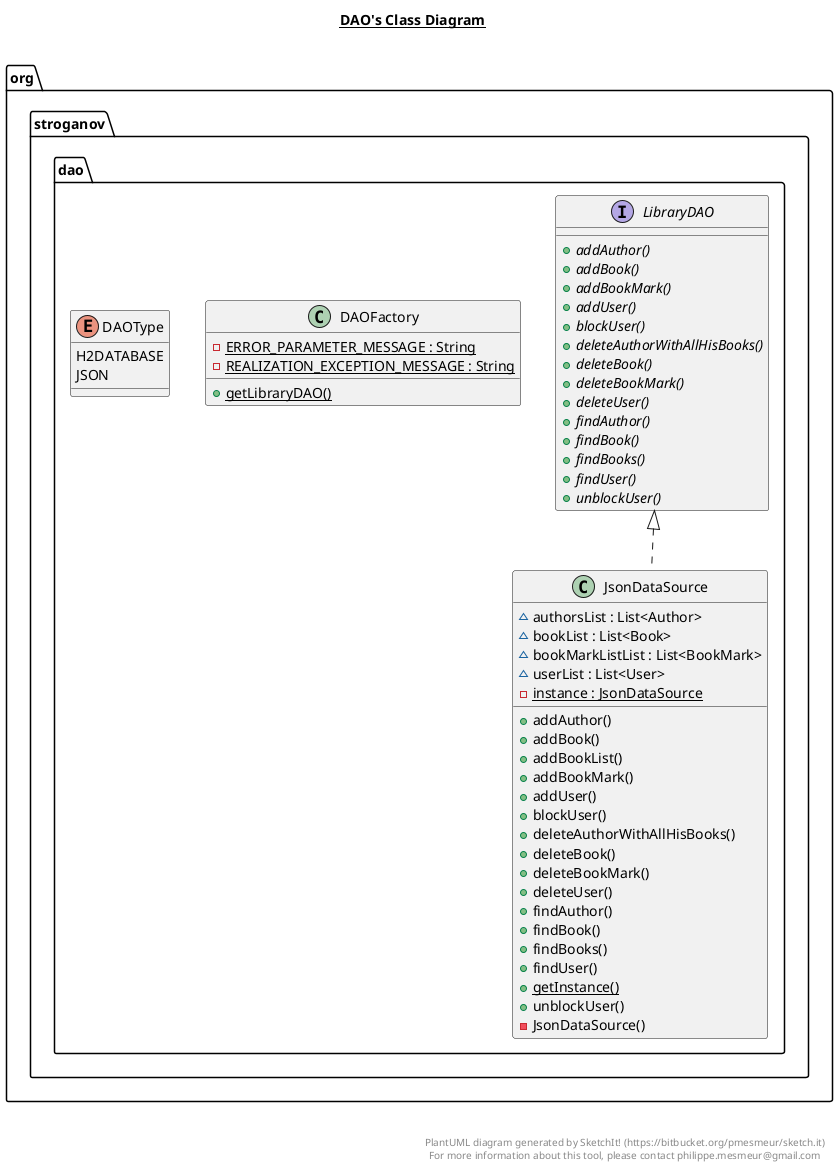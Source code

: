 @startuml

title __DAO's Class Diagram__\n

  namespace org.stroganov {
    namespace dao {
      class org.stroganov.dao.DAOFactory {
          {static} - ERROR_PARAMETER_MESSAGE : String
          {static} - REALIZATION_EXCEPTION_MESSAGE : String
          {static} + getLibraryDAO()
      }
    }
  }
  

  namespace org.stroganov {
    namespace dao {
      enum DAOType {
        H2DATABASE
        JSON
      }
    }
  }
  

  namespace org.stroganov {
    namespace dao {
      class org.stroganov.dao.JsonDataSource {
          ~ authorsList : List<Author>
          ~ bookList : List<Book>
          ~ bookMarkListList : List<BookMark>
          ~ userList : List<User>
          {static} - instance : JsonDataSource
          + addAuthor()
          + addBook()
          + addBookList()
          + addBookMark()
          + addUser()
          + blockUser()
          + deleteAuthorWithAllHisBooks()
          + deleteBook()
          + deleteBookMark()
          + deleteUser()
          + findAuthor()
          + findBook()
          + findBooks()
          + findUser()
          {static} + getInstance()
          + unblockUser()
          - JsonDataSource()
      }
    }
  }
  

  namespace org.stroganov {
    namespace dao {
      interface org.stroganov.dao.LibraryDAO {
          {abstract} + addAuthor()
          {abstract} + addBook()
          {abstract} + addBookMark()
          {abstract} + addUser()
          {abstract} + blockUser()
          {abstract} + deleteAuthorWithAllHisBooks()
          {abstract} + deleteBook()
          {abstract} + deleteBookMark()
          {abstract} + deleteUser()
          {abstract} + findAuthor()
          {abstract} + findBook()
          {abstract} + findBooks()
          {abstract} + findUser()
          {abstract} + unblockUser()
      }
    }
  }
  

  org.stroganov.dao.JsonDataSource .up.|> org.stroganov.dao.LibraryDAO


right footer


PlantUML diagram generated by SketchIt! (https://bitbucket.org/pmesmeur/sketch.it)
For more information about this tool, please contact philippe.mesmeur@gmail.com
endfooter

@enduml
